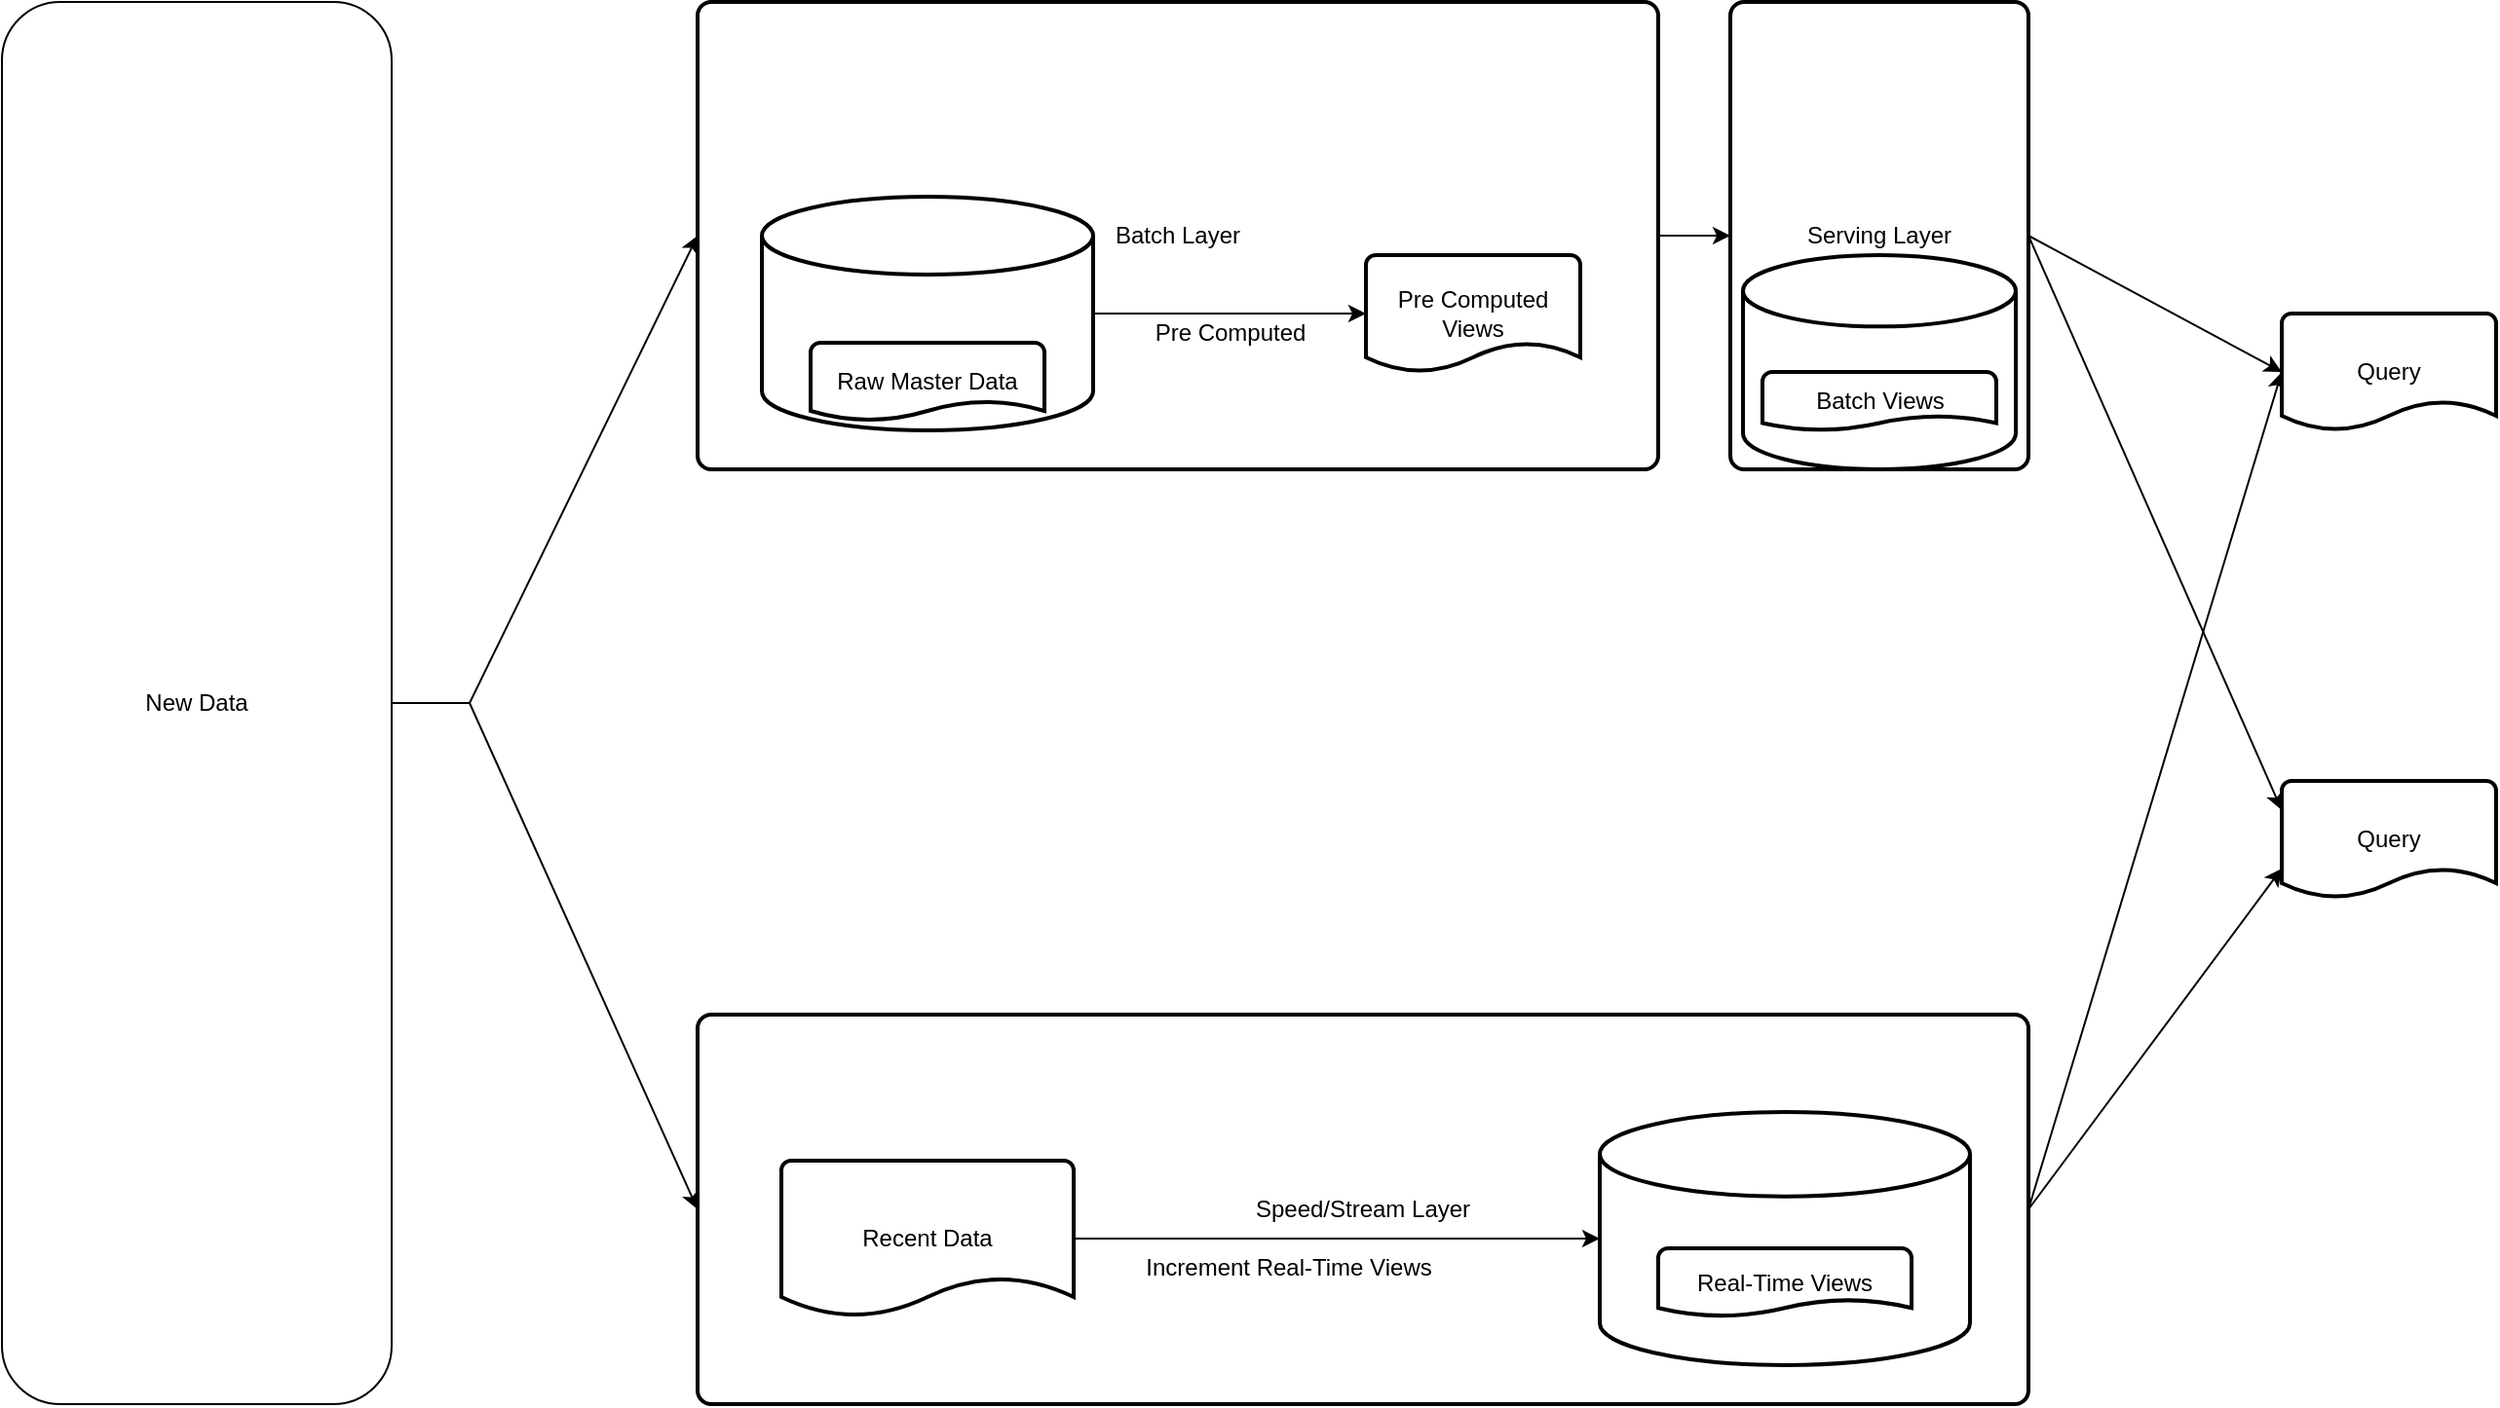 <mxfile version="12.7.1" type="device"><diagram id="k1foZRpv-iAPY52bi1sX" name="Page-1"><mxGraphModel dx="1296" dy="848" grid="1" gridSize="10" guides="1" tooltips="1" connect="1" arrows="1" fold="1" page="1" pageScale="1" pageWidth="827" pageHeight="1169" math="0" shadow="0"><root><mxCell id="0"/><mxCell id="1" parent="0"/><mxCell id="4eAtSQOCoEn_z89LSjZU-2" value="&lt;div&gt;New Data&lt;/div&gt;" style="rounded=1;whiteSpace=wrap;html=1;" parent="1" vertex="1"><mxGeometry x="120" y="40" width="200" height="720" as="geometry"/></mxCell><mxCell id="4eAtSQOCoEn_z89LSjZU-6" value="&lt;div&gt;Batch Layer&lt;/div&gt;" style="rounded=1;whiteSpace=wrap;html=1;absoluteArcSize=1;arcSize=14;strokeWidth=2;" parent="1" vertex="1"><mxGeometry x="477" y="40" width="493" height="240" as="geometry"/></mxCell><mxCell id="4eAtSQOCoEn_z89LSjZU-7" value="Speed/Stream Layer" style="rounded=1;whiteSpace=wrap;html=1;absoluteArcSize=1;arcSize=14;strokeWidth=2;" parent="1" vertex="1"><mxGeometry x="477" y="560" width="683" height="200" as="geometry"/></mxCell><mxCell id="4eAtSQOCoEn_z89LSjZU-8" value="" style="strokeWidth=2;html=1;shape=mxgraph.flowchart.database;whiteSpace=wrap;" parent="1" vertex="1"><mxGeometry x="510" y="140" width="170" height="120" as="geometry"/></mxCell><mxCell id="4eAtSQOCoEn_z89LSjZU-10" value="" style="endArrow=classic;html=1;entryX=0;entryY=0.5;entryDx=0;entryDy=0;" parent="1" target="4eAtSQOCoEn_z89LSjZU-6" edge="1"><mxGeometry width="50" height="50" relative="1" as="geometry"><mxPoint x="360" y="400" as="sourcePoint"/><mxPoint x="300" y="160" as="targetPoint"/></mxGeometry></mxCell><mxCell id="4eAtSQOCoEn_z89LSjZU-11" value="" style="endArrow=classic;html=1;entryX=0;entryY=0.5;entryDx=0;entryDy=0;" parent="1" target="4eAtSQOCoEn_z89LSjZU-7" edge="1"><mxGeometry width="50" height="50" relative="1" as="geometry"><mxPoint x="360" y="400" as="sourcePoint"/><mxPoint x="310" y="490" as="targetPoint"/></mxGeometry></mxCell><mxCell id="4eAtSQOCoEn_z89LSjZU-13" value="" style="endArrow=none;html=1;exitX=1;exitY=0.5;exitDx=0;exitDy=0;" parent="1" source="4eAtSQOCoEn_z89LSjZU-2" edge="1"><mxGeometry width="50" height="50" relative="1" as="geometry"><mxPoint x="300" y="390" as="sourcePoint"/><mxPoint x="360" y="400" as="targetPoint"/></mxGeometry></mxCell><mxCell id="4eAtSQOCoEn_z89LSjZU-25" value="" style="endArrow=classic;html=1;entryX=0;entryY=0.5;entryDx=0;entryDy=0;entryPerimeter=0;" parent="1" source="4eAtSQOCoEn_z89LSjZU-8" target="4eAtSQOCoEn_z89LSjZU-26" edge="1"><mxGeometry width="50" height="50" relative="1" as="geometry"><mxPoint x="750" y="250" as="sourcePoint"/><mxPoint x="800" y="200" as="targetPoint"/></mxGeometry></mxCell><mxCell id="4eAtSQOCoEn_z89LSjZU-27" value="&lt;div&gt;Pre Computed &lt;br&gt;&lt;/div&gt;" style="text;html=1;align=center;verticalAlign=middle;resizable=0;points=[];;labelBackgroundColor=#ffffff;" parent="4eAtSQOCoEn_z89LSjZU-25" vertex="1" connectable="0"><mxGeometry x="0.329" y="-2" relative="1" as="geometry"><mxPoint x="-22.94" y="8" as="offset"/></mxGeometry></mxCell><mxCell id="4eAtSQOCoEn_z89LSjZU-26" value="&lt;div&gt;Pre Computed Views&lt;/div&gt;" style="strokeWidth=2;html=1;shape=mxgraph.flowchart.document2;whiteSpace=wrap;size=0.25;" parent="1" vertex="1"><mxGeometry x="820" y="170" width="110" height="60" as="geometry"/></mxCell><mxCell id="4eAtSQOCoEn_z89LSjZU-29" value="Serving Layer" style="rounded=1;whiteSpace=wrap;html=1;absoluteArcSize=1;arcSize=14;strokeWidth=2;" parent="1" vertex="1"><mxGeometry x="1007" y="40" width="153" height="240" as="geometry"/></mxCell><mxCell id="4eAtSQOCoEn_z89LSjZU-30" value="" style="strokeWidth=2;html=1;shape=mxgraph.flowchart.database;whiteSpace=wrap;" parent="1" vertex="1"><mxGeometry x="1013.5" y="170" width="140" height="110" as="geometry"/></mxCell><mxCell id="4eAtSQOCoEn_z89LSjZU-31" value="Batch Views" style="strokeWidth=2;html=1;shape=mxgraph.flowchart.document2;whiteSpace=wrap;size=0.25;" parent="1" vertex="1"><mxGeometry x="1023.5" y="230" width="120" height="30" as="geometry"/></mxCell><mxCell id="4eAtSQOCoEn_z89LSjZU-33" value="&lt;div&gt;Raw Master Data&lt;/div&gt;" style="strokeWidth=2;html=1;shape=mxgraph.flowchart.document2;whiteSpace=wrap;size=0.25;" parent="1" vertex="1"><mxGeometry x="535" y="215" width="120" height="40" as="geometry"/></mxCell><mxCell id="4eAtSQOCoEn_z89LSjZU-34" value="" style="endArrow=classic;html=1;exitX=1;exitY=0.5;exitDx=0;exitDy=0;entryX=0;entryY=0.5;entryDx=0;entryDy=0;" parent="1" source="4eAtSQOCoEn_z89LSjZU-6" target="4eAtSQOCoEn_z89LSjZU-29" edge="1"><mxGeometry width="50" height="50" relative="1" as="geometry"><mxPoint x="960" y="360" as="sourcePoint"/><mxPoint x="1010" y="310" as="targetPoint"/></mxGeometry></mxCell><mxCell id="4eAtSQOCoEn_z89LSjZU-35" value="Recent Data" style="strokeWidth=2;html=1;shape=mxgraph.flowchart.document2;whiteSpace=wrap;size=0.25;" parent="1" vertex="1"><mxGeometry x="520" y="635" width="150" height="80" as="geometry"/></mxCell><mxCell id="4eAtSQOCoEn_z89LSjZU-36" value="" style="strokeWidth=2;html=1;shape=mxgraph.flowchart.database;whiteSpace=wrap;" parent="1" vertex="1"><mxGeometry x="940" y="610" width="190" height="130" as="geometry"/></mxCell><mxCell id="4eAtSQOCoEn_z89LSjZU-37" value="" style="endArrow=classic;html=1;exitX=1;exitY=0.5;exitDx=0;exitDy=0;exitPerimeter=0;entryX=0;entryY=0.5;entryDx=0;entryDy=0;entryPerimeter=0;" parent="1" source="4eAtSQOCoEn_z89LSjZU-35" target="4eAtSQOCoEn_z89LSjZU-36" edge="1"><mxGeometry width="50" height="50" relative="1" as="geometry"><mxPoint x="330" y="830" as="sourcePoint"/><mxPoint x="380" y="780" as="targetPoint"/></mxGeometry></mxCell><mxCell id="4eAtSQOCoEn_z89LSjZU-38" value="Increment Real-Time Views" style="text;html=1;align=center;verticalAlign=middle;resizable=0;points=[];;labelBackgroundColor=#ffffff;" parent="4eAtSQOCoEn_z89LSjZU-37" vertex="1" connectable="0"><mxGeometry x="-0.311" relative="1" as="geometry"><mxPoint x="17.06" y="15" as="offset"/></mxGeometry></mxCell><mxCell id="4eAtSQOCoEn_z89LSjZU-39" value="Real-Time Views" style="strokeWidth=2;html=1;shape=mxgraph.flowchart.document2;whiteSpace=wrap;size=0.25;" parent="1" vertex="1"><mxGeometry x="970" y="680" width="130" height="35" as="geometry"/></mxCell><mxCell id="WugktBRUqWRJTnQ7Js2J-3" value="" style="endArrow=classic;html=1;exitX=1;exitY=0.5;exitDx=0;exitDy=0;entryX=0;entryY=0.5;entryDx=0;entryDy=0;entryPerimeter=0;" edge="1" parent="1" source="4eAtSQOCoEn_z89LSjZU-29" target="WugktBRUqWRJTnQ7Js2J-5"><mxGeometry width="50" height="50" relative="1" as="geometry"><mxPoint x="1140" y="380" as="sourcePoint"/><mxPoint x="1360" y="240" as="targetPoint"/></mxGeometry></mxCell><mxCell id="WugktBRUqWRJTnQ7Js2J-4" value="" style="endArrow=classic;html=1;exitX=1;exitY=0.5;exitDx=0;exitDy=0;entryX=0;entryY=0.5;entryDx=0;entryDy=0;entryPerimeter=0;" edge="1" parent="1" source="4eAtSQOCoEn_z89LSjZU-7" target="WugktBRUqWRJTnQ7Js2J-5"><mxGeometry width="50" height="50" relative="1" as="geometry"><mxPoint x="1200" y="630" as="sourcePoint"/><mxPoint x="1360" y="270" as="targetPoint"/></mxGeometry></mxCell><mxCell id="WugktBRUqWRJTnQ7Js2J-5" value="Query" style="strokeWidth=2;html=1;shape=mxgraph.flowchart.document2;whiteSpace=wrap;size=0.25;" vertex="1" parent="1"><mxGeometry x="1290" y="200" width="110" height="60" as="geometry"/></mxCell><mxCell id="WugktBRUqWRJTnQ7Js2J-6" value="Query" style="strokeWidth=2;html=1;shape=mxgraph.flowchart.document2;whiteSpace=wrap;size=0.25;" vertex="1" parent="1"><mxGeometry x="1290" y="440" width="110" height="60" as="geometry"/></mxCell><mxCell id="WugktBRUqWRJTnQ7Js2J-7" value="" style="endArrow=classic;html=1;exitX=1;exitY=0.5;exitDx=0;exitDy=0;entryX=0;entryY=0.25;entryDx=0;entryDy=0;entryPerimeter=0;" edge="1" parent="1" source="4eAtSQOCoEn_z89LSjZU-29" target="WugktBRUqWRJTnQ7Js2J-6"><mxGeometry width="50" height="50" relative="1" as="geometry"><mxPoint x="1080" y="390" as="sourcePoint"/><mxPoint x="1130" y="340" as="targetPoint"/></mxGeometry></mxCell><mxCell id="WugktBRUqWRJTnQ7Js2J-8" value="" style="endArrow=classic;html=1;exitX=1;exitY=0.5;exitDx=0;exitDy=0;entryX=0;entryY=0.75;entryDx=0;entryDy=0;entryPerimeter=0;" edge="1" parent="1" source="4eAtSQOCoEn_z89LSjZU-7" target="WugktBRUqWRJTnQ7Js2J-6"><mxGeometry width="50" height="50" relative="1" as="geometry"><mxPoint x="1220" y="650" as="sourcePoint"/><mxPoint x="1270" y="600" as="targetPoint"/></mxGeometry></mxCell></root></mxGraphModel></diagram></mxfile>